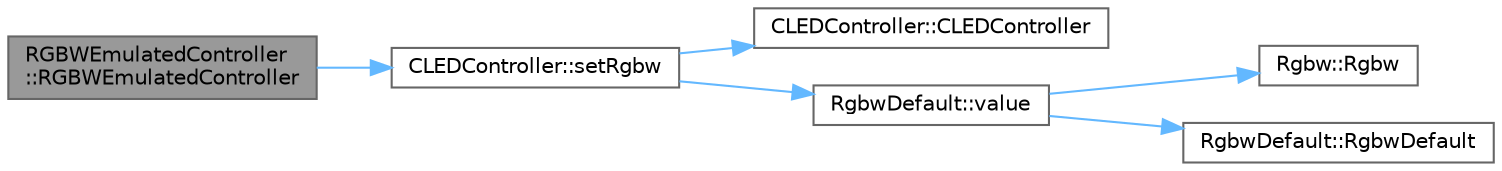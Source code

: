 digraph "RGBWEmulatedController::RGBWEmulatedController"
{
 // INTERACTIVE_SVG=YES
 // LATEX_PDF_SIZE
  bgcolor="transparent";
  edge [fontname=Helvetica,fontsize=10,labelfontname=Helvetica,labelfontsize=10];
  node [fontname=Helvetica,fontsize=10,shape=box,height=0.2,width=0.4];
  rankdir="LR";
  Node1 [id="Node000001",label="RGBWEmulatedController\l::RGBWEmulatedController",height=0.2,width=0.4,color="gray40", fillcolor="grey60", style="filled", fontcolor="black",tooltip=" "];
  Node1 -> Node2 [id="edge1_Node000001_Node000002",color="steelblue1",style="solid",tooltip=" "];
  Node2 [id="Node000002",label="CLEDController::setRgbw",height=0.2,width=0.4,color="grey40", fillcolor="white", style="filled",URL="$d6/d2c/class_c_l_e_d_controller_ac1f024ba880d94121fd39d5fea0ff70a.html#ac1f024ba880d94121fd39d5fea0ff70a",tooltip=" "];
  Node2 -> Node3 [id="edge2_Node000002_Node000003",color="steelblue1",style="solid",tooltip=" "];
  Node3 [id="Node000003",label="CLEDController::CLEDController",height=0.2,width=0.4,color="grey40", fillcolor="white", style="filled",URL="$d6/d2c/class_c_l_e_d_controller_a8c560c6d171f117dfd19c0f2ec780a32.html#a8c560c6d171f117dfd19c0f2ec780a32",tooltip="Create an led controller object, add it to the chain of controllers."];
  Node2 -> Node4 [id="edge3_Node000002_Node000004",color="steelblue1",style="solid",tooltip=" "];
  Node4 [id="Node000004",label="RgbwDefault::value",height=0.2,width=0.4,color="grey40", fillcolor="white", style="filled",URL="$d5/d8d/struct_rgbw_default_a3320052ace2827713b345cc69df2cbe0.html#a3320052ace2827713b345cc69df2cbe0",tooltip=" "];
  Node4 -> Node5 [id="edge4_Node000004_Node000005",color="steelblue1",style="solid",tooltip=" "];
  Node5 [id="Node000005",label="Rgbw::Rgbw",height=0.2,width=0.4,color="grey40", fillcolor="white", style="filled",URL="$db/d74/struct_rgbw_a58df62d45b76be5755b009d05e7abb0e.html#a58df62d45b76be5755b009d05e7abb0e",tooltip=" "];
  Node4 -> Node6 [id="edge5_Node000004_Node000006",color="steelblue1",style="solid",tooltip=" "];
  Node6 [id="Node000006",label="RgbwDefault::RgbwDefault",height=0.2,width=0.4,color="grey40", fillcolor="white", style="filled",URL="$d5/d8d/struct_rgbw_default_ae00a5e4c9f4e16e5da7b11664afb0384.html#ae00a5e4c9f4e16e5da7b11664afb0384",tooltip=" "];
}
